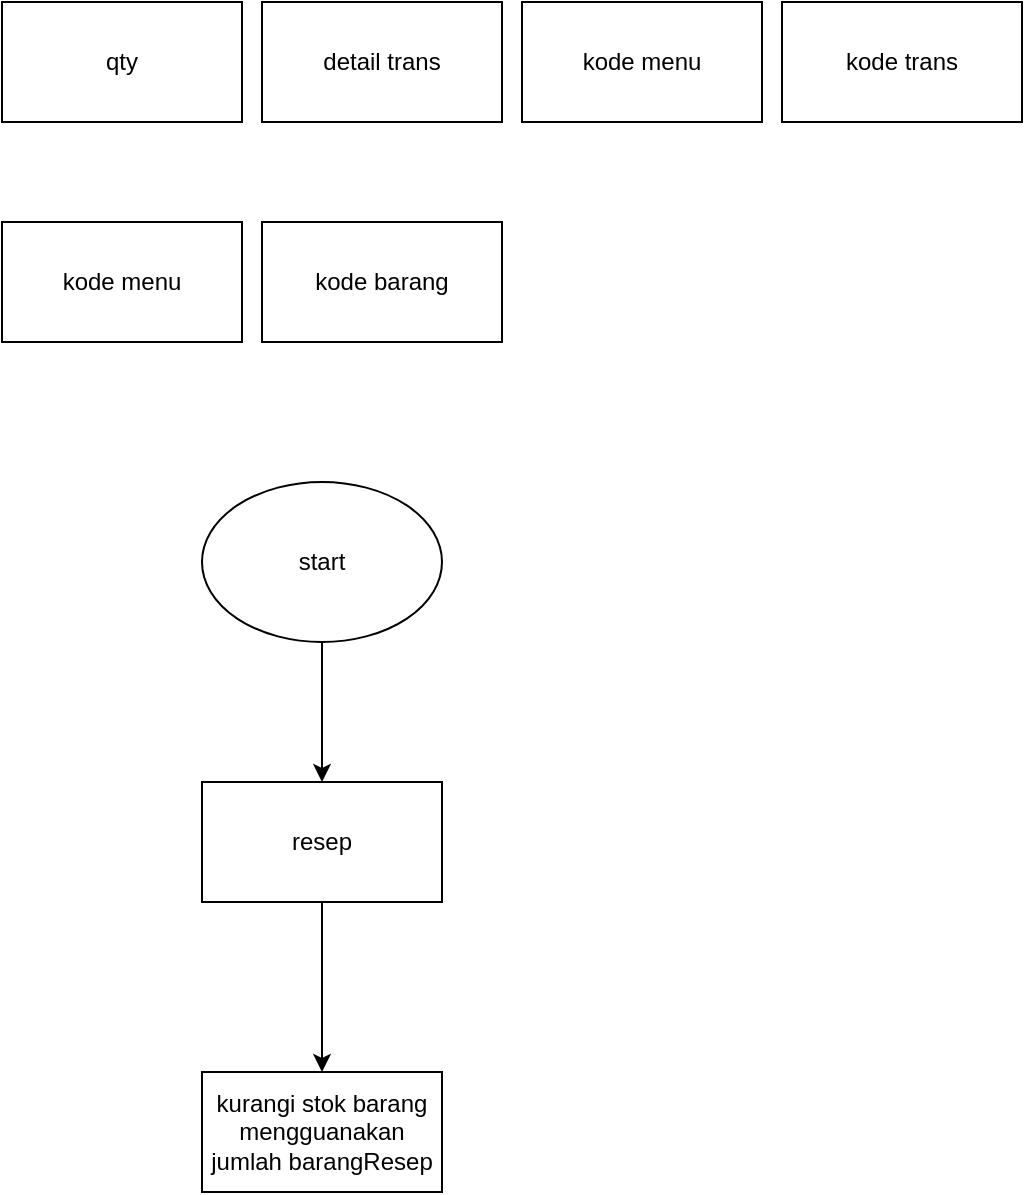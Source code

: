 <mxfile version="18.0.3" type="device"><diagram id="QpPGdafMeCVtGc6n4s4K" name="Page-1"><mxGraphModel dx="743" dy="428" grid="1" gridSize="10" guides="1" tooltips="1" connect="1" arrows="1" fold="1" page="1" pageScale="1" pageWidth="827" pageHeight="1169" math="0" shadow="0"><root><mxCell id="0"/><mxCell id="1" parent="0"/><mxCell id="Y3o_OAKQutDrPArkyRM8-1" value="qty" style="rounded=0;whiteSpace=wrap;html=1;" vertex="1" parent="1"><mxGeometry x="40" y="20" width="120" height="60" as="geometry"/></mxCell><mxCell id="Y3o_OAKQutDrPArkyRM8-4" value="kode trans" style="rounded=0;whiteSpace=wrap;html=1;" vertex="1" parent="1"><mxGeometry x="430" y="20" width="120" height="60" as="geometry"/></mxCell><mxCell id="Y3o_OAKQutDrPArkyRM8-5" value="kode menu" style="rounded=0;whiteSpace=wrap;html=1;" vertex="1" parent="1"><mxGeometry x="300" y="20" width="120" height="60" as="geometry"/></mxCell><mxCell id="Y3o_OAKQutDrPArkyRM8-6" value="detail trans" style="rounded=0;whiteSpace=wrap;html=1;" vertex="1" parent="1"><mxGeometry x="170" y="20" width="120" height="60" as="geometry"/></mxCell><mxCell id="Y3o_OAKQutDrPArkyRM8-7" value="kode menu" style="rounded=0;whiteSpace=wrap;html=1;" vertex="1" parent="1"><mxGeometry x="40" y="130" width="120" height="60" as="geometry"/></mxCell><mxCell id="Y3o_OAKQutDrPArkyRM8-8" value="kode barang" style="rounded=0;whiteSpace=wrap;html=1;" vertex="1" parent="1"><mxGeometry x="170" y="130" width="120" height="60" as="geometry"/></mxCell><mxCell id="Y3o_OAKQutDrPArkyRM8-14" value="" style="edgeStyle=orthogonalEdgeStyle;rounded=0;orthogonalLoop=1;jettySize=auto;html=1;" edge="1" parent="1" source="Y3o_OAKQutDrPArkyRM8-10" target="Y3o_OAKQutDrPArkyRM8-13"><mxGeometry relative="1" as="geometry"/></mxCell><mxCell id="Y3o_OAKQutDrPArkyRM8-10" value="start" style="ellipse;whiteSpace=wrap;html=1;" vertex="1" parent="1"><mxGeometry x="140" y="260" width="120" height="80" as="geometry"/></mxCell><mxCell id="Y3o_OAKQutDrPArkyRM8-16" value="" style="edgeStyle=orthogonalEdgeStyle;rounded=0;orthogonalLoop=1;jettySize=auto;html=1;" edge="1" parent="1" source="Y3o_OAKQutDrPArkyRM8-13" target="Y3o_OAKQutDrPArkyRM8-15"><mxGeometry relative="1" as="geometry"/></mxCell><mxCell id="Y3o_OAKQutDrPArkyRM8-13" value="resep" style="rounded=0;whiteSpace=wrap;html=1;" vertex="1" parent="1"><mxGeometry x="140" y="410" width="120" height="60" as="geometry"/></mxCell><mxCell id="Y3o_OAKQutDrPArkyRM8-15" value="kurangi stok barang mengguanakan jumlah barangResep" style="rounded=0;whiteSpace=wrap;html=1;" vertex="1" parent="1"><mxGeometry x="140" y="555" width="120" height="60" as="geometry"/></mxCell></root></mxGraphModel></diagram></mxfile>